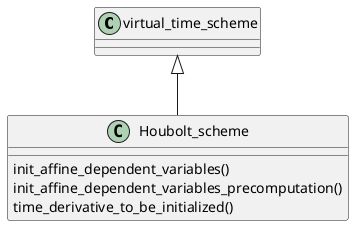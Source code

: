 @startuml
virtual_time_scheme <|-- Houbolt_scheme

Houbolt_scheme : init_affine_dependent_variables()
Houbolt_scheme : init_affine_dependent_variables_precomputation()
Houbolt_scheme : time_derivative_to_be_initialized()
@enduml
